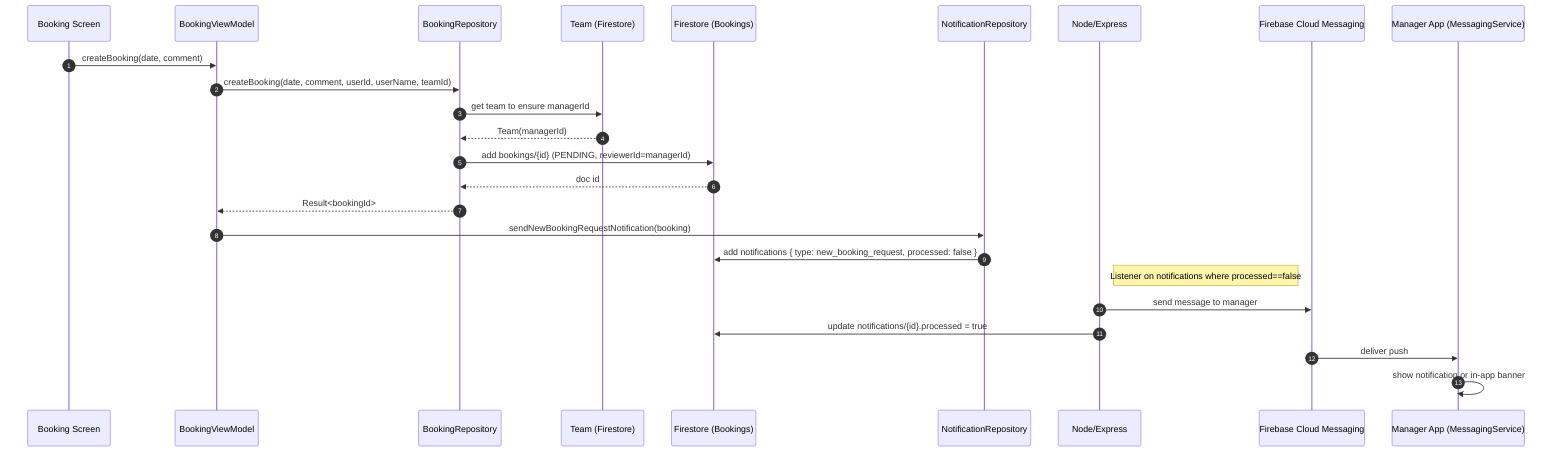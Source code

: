 %% Sequence: Create Booking and Notify Manager
sequenceDiagram
  autonumber
  participant UI as Booking Screen
  participant VM as BookingViewModel
  participant Book as BookingRepository
  participant Team as Team (Firestore)
  participant FS as Firestore (Bookings)
  participant Noti as NotificationRepository
  participant Node as Node/Express
  participant FCM as Firebase Cloud Messaging
  participant Svc as Manager App (MessagingService)

  UI->>VM: createBooking(date, comment)
  VM->>Book: createBooking(date, comment, userId, userName, teamId)
  Book->>Team: get team to ensure managerId
  Team-->>Book: Team(managerId)
  Book->>FS: add bookings/{id} (PENDING, reviewerId=managerId)
  FS-->>Book: doc id
  Book-->>VM: Result<bookingId>

  VM->>Noti: sendNewBookingRequestNotification(booking)
  Noti->>FS: add notifications { type: new_booking_request, processed: false }
  Note right of Node: Listener on notifications where processed==false
  Node->>FCM: send message to manager
  Node->>FS: update notifications/{id}.processed = true
  FCM->>Svc: deliver push
  Svc->>Svc: show notification or in-app banner